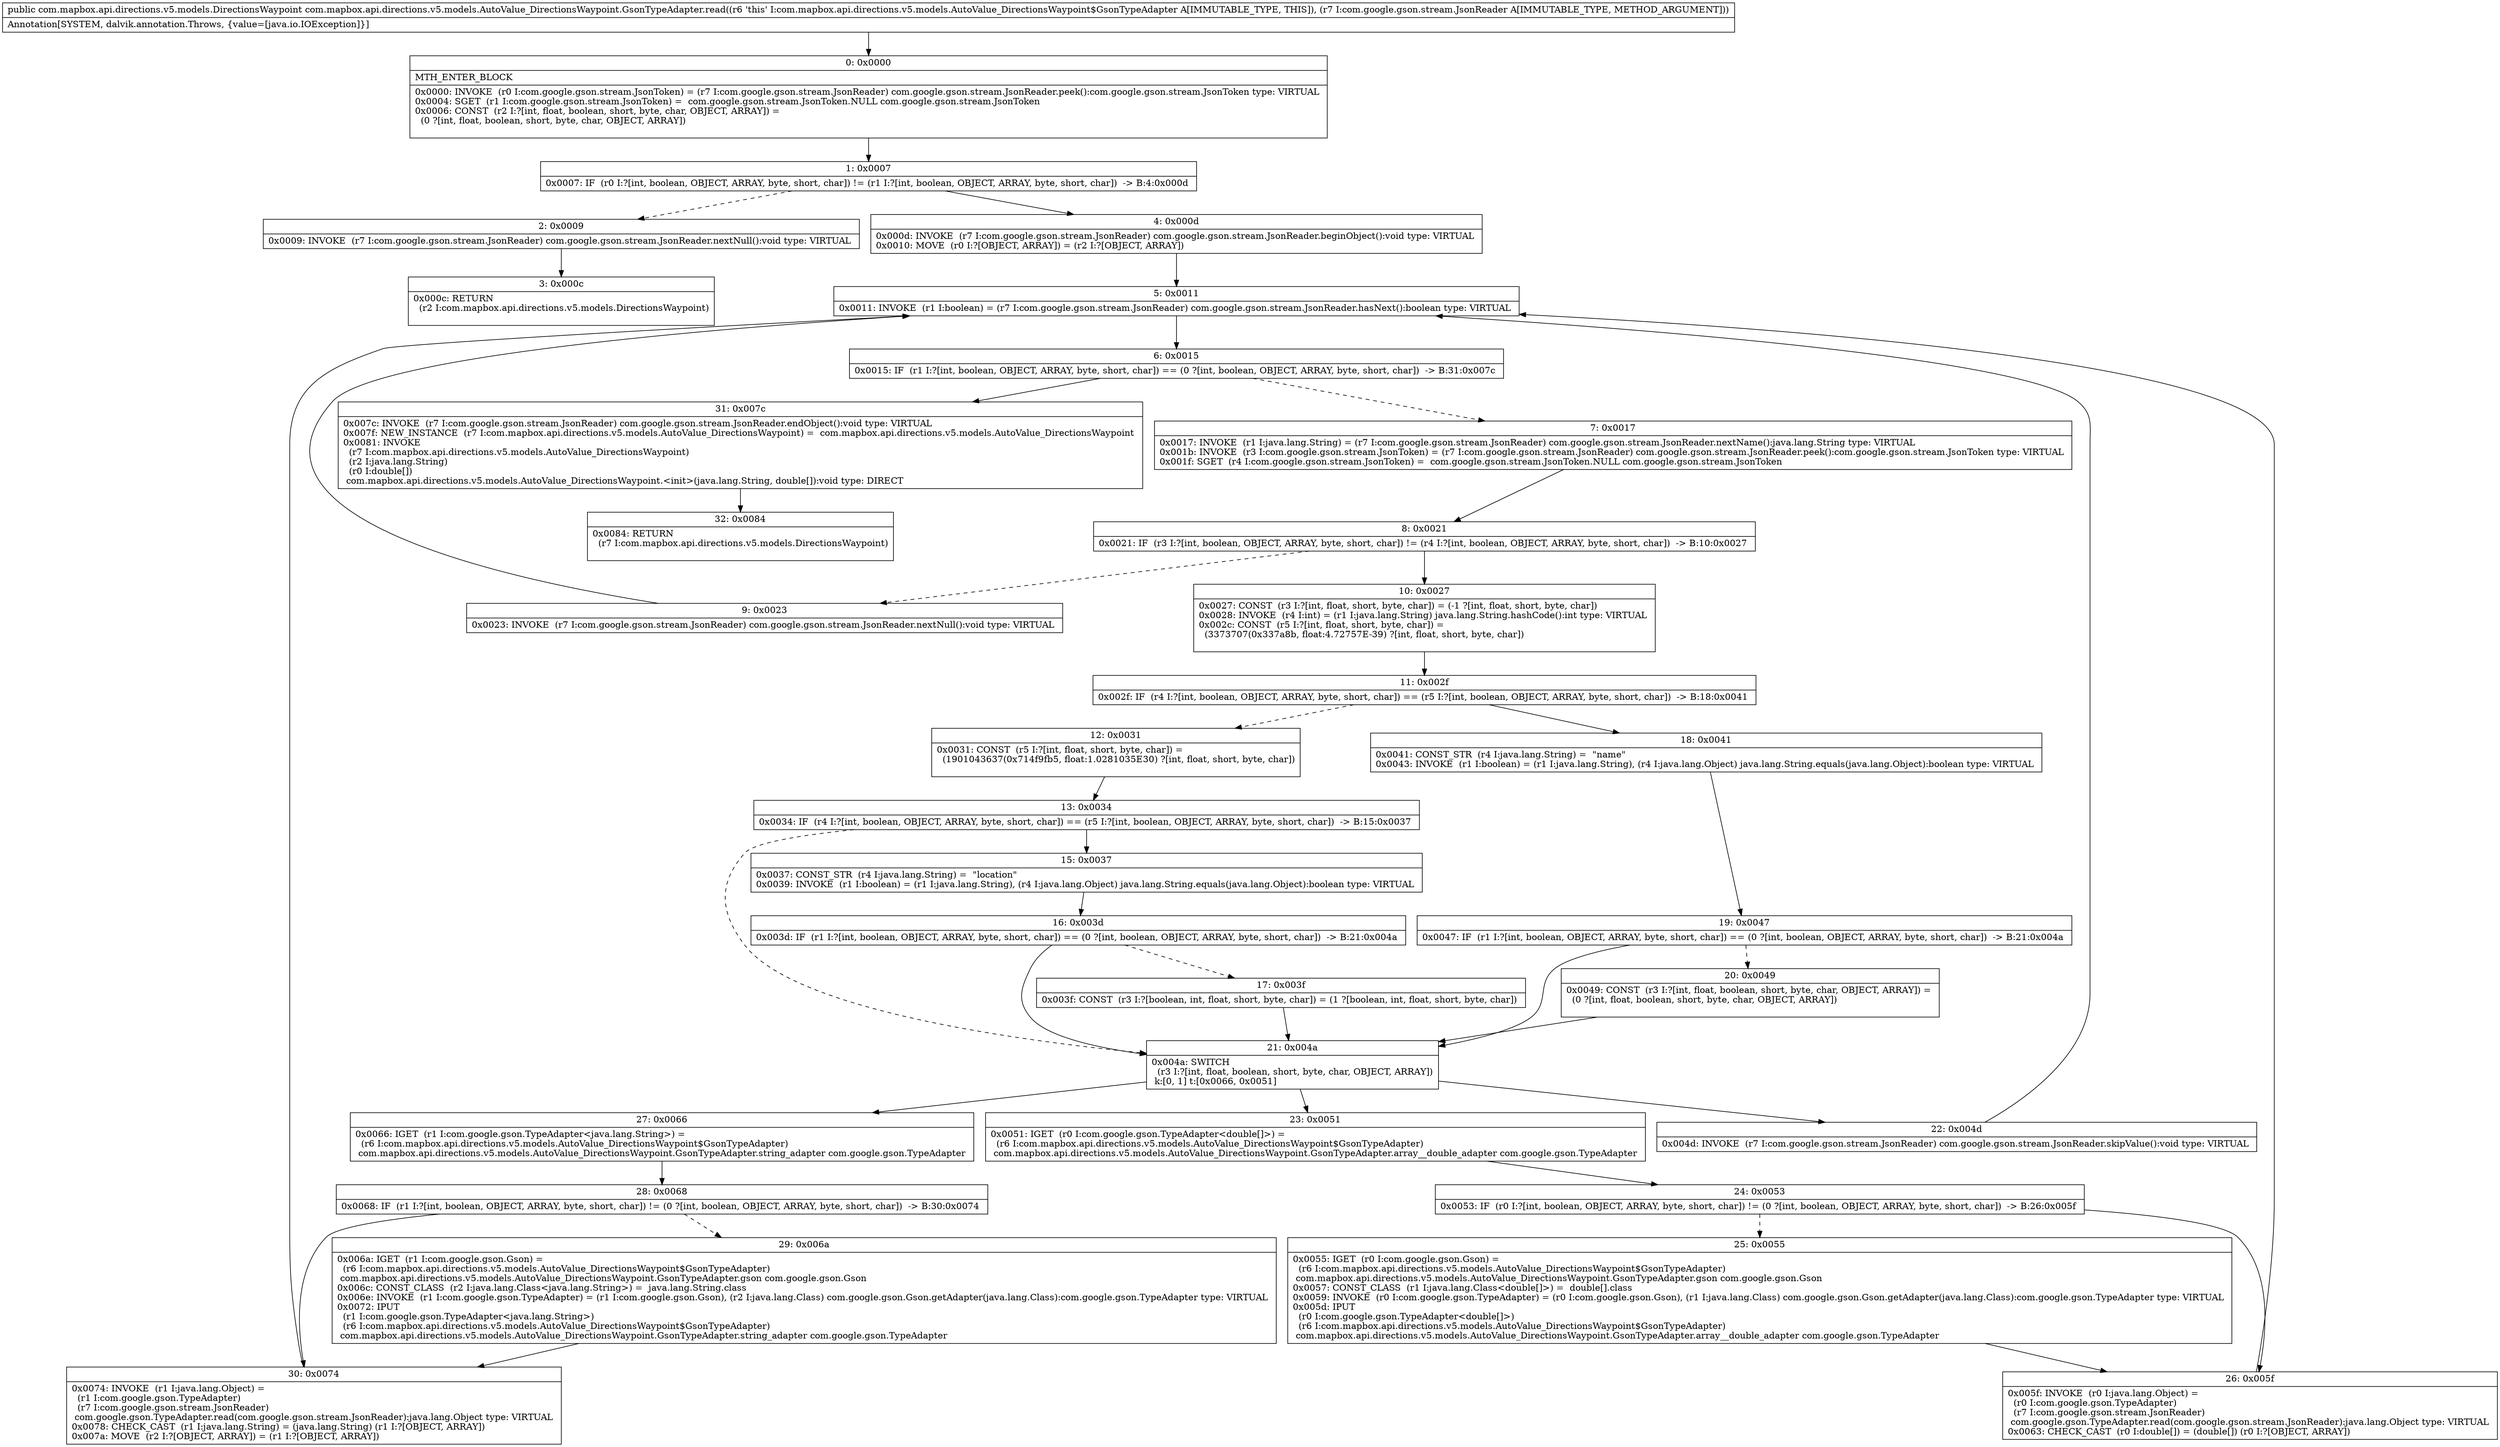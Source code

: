 digraph "CFG forcom.mapbox.api.directions.v5.models.AutoValue_DirectionsWaypoint.GsonTypeAdapter.read(Lcom\/google\/gson\/stream\/JsonReader;)Lcom\/mapbox\/api\/directions\/v5\/models\/DirectionsWaypoint;" {
Node_0 [shape=record,label="{0\:\ 0x0000|MTH_ENTER_BLOCK\l|0x0000: INVOKE  (r0 I:com.google.gson.stream.JsonToken) = (r7 I:com.google.gson.stream.JsonReader) com.google.gson.stream.JsonReader.peek():com.google.gson.stream.JsonToken type: VIRTUAL \l0x0004: SGET  (r1 I:com.google.gson.stream.JsonToken) =  com.google.gson.stream.JsonToken.NULL com.google.gson.stream.JsonToken \l0x0006: CONST  (r2 I:?[int, float, boolean, short, byte, char, OBJECT, ARRAY]) = \l  (0 ?[int, float, boolean, short, byte, char, OBJECT, ARRAY])\l \l}"];
Node_1 [shape=record,label="{1\:\ 0x0007|0x0007: IF  (r0 I:?[int, boolean, OBJECT, ARRAY, byte, short, char]) != (r1 I:?[int, boolean, OBJECT, ARRAY, byte, short, char])  \-\> B:4:0x000d \l}"];
Node_2 [shape=record,label="{2\:\ 0x0009|0x0009: INVOKE  (r7 I:com.google.gson.stream.JsonReader) com.google.gson.stream.JsonReader.nextNull():void type: VIRTUAL \l}"];
Node_3 [shape=record,label="{3\:\ 0x000c|0x000c: RETURN  \l  (r2 I:com.mapbox.api.directions.v5.models.DirectionsWaypoint)\l \l}"];
Node_4 [shape=record,label="{4\:\ 0x000d|0x000d: INVOKE  (r7 I:com.google.gson.stream.JsonReader) com.google.gson.stream.JsonReader.beginObject():void type: VIRTUAL \l0x0010: MOVE  (r0 I:?[OBJECT, ARRAY]) = (r2 I:?[OBJECT, ARRAY]) \l}"];
Node_5 [shape=record,label="{5\:\ 0x0011|0x0011: INVOKE  (r1 I:boolean) = (r7 I:com.google.gson.stream.JsonReader) com.google.gson.stream.JsonReader.hasNext():boolean type: VIRTUAL \l}"];
Node_6 [shape=record,label="{6\:\ 0x0015|0x0015: IF  (r1 I:?[int, boolean, OBJECT, ARRAY, byte, short, char]) == (0 ?[int, boolean, OBJECT, ARRAY, byte, short, char])  \-\> B:31:0x007c \l}"];
Node_7 [shape=record,label="{7\:\ 0x0017|0x0017: INVOKE  (r1 I:java.lang.String) = (r7 I:com.google.gson.stream.JsonReader) com.google.gson.stream.JsonReader.nextName():java.lang.String type: VIRTUAL \l0x001b: INVOKE  (r3 I:com.google.gson.stream.JsonToken) = (r7 I:com.google.gson.stream.JsonReader) com.google.gson.stream.JsonReader.peek():com.google.gson.stream.JsonToken type: VIRTUAL \l0x001f: SGET  (r4 I:com.google.gson.stream.JsonToken) =  com.google.gson.stream.JsonToken.NULL com.google.gson.stream.JsonToken \l}"];
Node_8 [shape=record,label="{8\:\ 0x0021|0x0021: IF  (r3 I:?[int, boolean, OBJECT, ARRAY, byte, short, char]) != (r4 I:?[int, boolean, OBJECT, ARRAY, byte, short, char])  \-\> B:10:0x0027 \l}"];
Node_9 [shape=record,label="{9\:\ 0x0023|0x0023: INVOKE  (r7 I:com.google.gson.stream.JsonReader) com.google.gson.stream.JsonReader.nextNull():void type: VIRTUAL \l}"];
Node_10 [shape=record,label="{10\:\ 0x0027|0x0027: CONST  (r3 I:?[int, float, short, byte, char]) = (\-1 ?[int, float, short, byte, char]) \l0x0028: INVOKE  (r4 I:int) = (r1 I:java.lang.String) java.lang.String.hashCode():int type: VIRTUAL \l0x002c: CONST  (r5 I:?[int, float, short, byte, char]) = \l  (3373707(0x337a8b, float:4.72757E\-39) ?[int, float, short, byte, char])\l \l}"];
Node_11 [shape=record,label="{11\:\ 0x002f|0x002f: IF  (r4 I:?[int, boolean, OBJECT, ARRAY, byte, short, char]) == (r5 I:?[int, boolean, OBJECT, ARRAY, byte, short, char])  \-\> B:18:0x0041 \l}"];
Node_12 [shape=record,label="{12\:\ 0x0031|0x0031: CONST  (r5 I:?[int, float, short, byte, char]) = \l  (1901043637(0x714f9fb5, float:1.0281035E30) ?[int, float, short, byte, char])\l \l}"];
Node_13 [shape=record,label="{13\:\ 0x0034|0x0034: IF  (r4 I:?[int, boolean, OBJECT, ARRAY, byte, short, char]) == (r5 I:?[int, boolean, OBJECT, ARRAY, byte, short, char])  \-\> B:15:0x0037 \l}"];
Node_15 [shape=record,label="{15\:\ 0x0037|0x0037: CONST_STR  (r4 I:java.lang.String) =  \"location\" \l0x0039: INVOKE  (r1 I:boolean) = (r1 I:java.lang.String), (r4 I:java.lang.Object) java.lang.String.equals(java.lang.Object):boolean type: VIRTUAL \l}"];
Node_16 [shape=record,label="{16\:\ 0x003d|0x003d: IF  (r1 I:?[int, boolean, OBJECT, ARRAY, byte, short, char]) == (0 ?[int, boolean, OBJECT, ARRAY, byte, short, char])  \-\> B:21:0x004a \l}"];
Node_17 [shape=record,label="{17\:\ 0x003f|0x003f: CONST  (r3 I:?[boolean, int, float, short, byte, char]) = (1 ?[boolean, int, float, short, byte, char]) \l}"];
Node_18 [shape=record,label="{18\:\ 0x0041|0x0041: CONST_STR  (r4 I:java.lang.String) =  \"name\" \l0x0043: INVOKE  (r1 I:boolean) = (r1 I:java.lang.String), (r4 I:java.lang.Object) java.lang.String.equals(java.lang.Object):boolean type: VIRTUAL \l}"];
Node_19 [shape=record,label="{19\:\ 0x0047|0x0047: IF  (r1 I:?[int, boolean, OBJECT, ARRAY, byte, short, char]) == (0 ?[int, boolean, OBJECT, ARRAY, byte, short, char])  \-\> B:21:0x004a \l}"];
Node_20 [shape=record,label="{20\:\ 0x0049|0x0049: CONST  (r3 I:?[int, float, boolean, short, byte, char, OBJECT, ARRAY]) = \l  (0 ?[int, float, boolean, short, byte, char, OBJECT, ARRAY])\l \l}"];
Node_21 [shape=record,label="{21\:\ 0x004a|0x004a: SWITCH  \l  (r3 I:?[int, float, boolean, short, byte, char, OBJECT, ARRAY])\l k:[0, 1] t:[0x0066, 0x0051] \l}"];
Node_22 [shape=record,label="{22\:\ 0x004d|0x004d: INVOKE  (r7 I:com.google.gson.stream.JsonReader) com.google.gson.stream.JsonReader.skipValue():void type: VIRTUAL \l}"];
Node_23 [shape=record,label="{23\:\ 0x0051|0x0051: IGET  (r0 I:com.google.gson.TypeAdapter\<double[]\>) = \l  (r6 I:com.mapbox.api.directions.v5.models.AutoValue_DirectionsWaypoint$GsonTypeAdapter)\l com.mapbox.api.directions.v5.models.AutoValue_DirectionsWaypoint.GsonTypeAdapter.array__double_adapter com.google.gson.TypeAdapter \l}"];
Node_24 [shape=record,label="{24\:\ 0x0053|0x0053: IF  (r0 I:?[int, boolean, OBJECT, ARRAY, byte, short, char]) != (0 ?[int, boolean, OBJECT, ARRAY, byte, short, char])  \-\> B:26:0x005f \l}"];
Node_25 [shape=record,label="{25\:\ 0x0055|0x0055: IGET  (r0 I:com.google.gson.Gson) = \l  (r6 I:com.mapbox.api.directions.v5.models.AutoValue_DirectionsWaypoint$GsonTypeAdapter)\l com.mapbox.api.directions.v5.models.AutoValue_DirectionsWaypoint.GsonTypeAdapter.gson com.google.gson.Gson \l0x0057: CONST_CLASS  (r1 I:java.lang.Class\<double[]\>) =  double[].class \l0x0059: INVOKE  (r0 I:com.google.gson.TypeAdapter) = (r0 I:com.google.gson.Gson), (r1 I:java.lang.Class) com.google.gson.Gson.getAdapter(java.lang.Class):com.google.gson.TypeAdapter type: VIRTUAL \l0x005d: IPUT  \l  (r0 I:com.google.gson.TypeAdapter\<double[]\>)\l  (r6 I:com.mapbox.api.directions.v5.models.AutoValue_DirectionsWaypoint$GsonTypeAdapter)\l com.mapbox.api.directions.v5.models.AutoValue_DirectionsWaypoint.GsonTypeAdapter.array__double_adapter com.google.gson.TypeAdapter \l}"];
Node_26 [shape=record,label="{26\:\ 0x005f|0x005f: INVOKE  (r0 I:java.lang.Object) = \l  (r0 I:com.google.gson.TypeAdapter)\l  (r7 I:com.google.gson.stream.JsonReader)\l com.google.gson.TypeAdapter.read(com.google.gson.stream.JsonReader):java.lang.Object type: VIRTUAL \l0x0063: CHECK_CAST  (r0 I:double[]) = (double[]) (r0 I:?[OBJECT, ARRAY]) \l}"];
Node_27 [shape=record,label="{27\:\ 0x0066|0x0066: IGET  (r1 I:com.google.gson.TypeAdapter\<java.lang.String\>) = \l  (r6 I:com.mapbox.api.directions.v5.models.AutoValue_DirectionsWaypoint$GsonTypeAdapter)\l com.mapbox.api.directions.v5.models.AutoValue_DirectionsWaypoint.GsonTypeAdapter.string_adapter com.google.gson.TypeAdapter \l}"];
Node_28 [shape=record,label="{28\:\ 0x0068|0x0068: IF  (r1 I:?[int, boolean, OBJECT, ARRAY, byte, short, char]) != (0 ?[int, boolean, OBJECT, ARRAY, byte, short, char])  \-\> B:30:0x0074 \l}"];
Node_29 [shape=record,label="{29\:\ 0x006a|0x006a: IGET  (r1 I:com.google.gson.Gson) = \l  (r6 I:com.mapbox.api.directions.v5.models.AutoValue_DirectionsWaypoint$GsonTypeAdapter)\l com.mapbox.api.directions.v5.models.AutoValue_DirectionsWaypoint.GsonTypeAdapter.gson com.google.gson.Gson \l0x006c: CONST_CLASS  (r2 I:java.lang.Class\<java.lang.String\>) =  java.lang.String.class \l0x006e: INVOKE  (r1 I:com.google.gson.TypeAdapter) = (r1 I:com.google.gson.Gson), (r2 I:java.lang.Class) com.google.gson.Gson.getAdapter(java.lang.Class):com.google.gson.TypeAdapter type: VIRTUAL \l0x0072: IPUT  \l  (r1 I:com.google.gson.TypeAdapter\<java.lang.String\>)\l  (r6 I:com.mapbox.api.directions.v5.models.AutoValue_DirectionsWaypoint$GsonTypeAdapter)\l com.mapbox.api.directions.v5.models.AutoValue_DirectionsWaypoint.GsonTypeAdapter.string_adapter com.google.gson.TypeAdapter \l}"];
Node_30 [shape=record,label="{30\:\ 0x0074|0x0074: INVOKE  (r1 I:java.lang.Object) = \l  (r1 I:com.google.gson.TypeAdapter)\l  (r7 I:com.google.gson.stream.JsonReader)\l com.google.gson.TypeAdapter.read(com.google.gson.stream.JsonReader):java.lang.Object type: VIRTUAL \l0x0078: CHECK_CAST  (r1 I:java.lang.String) = (java.lang.String) (r1 I:?[OBJECT, ARRAY]) \l0x007a: MOVE  (r2 I:?[OBJECT, ARRAY]) = (r1 I:?[OBJECT, ARRAY]) \l}"];
Node_31 [shape=record,label="{31\:\ 0x007c|0x007c: INVOKE  (r7 I:com.google.gson.stream.JsonReader) com.google.gson.stream.JsonReader.endObject():void type: VIRTUAL \l0x007f: NEW_INSTANCE  (r7 I:com.mapbox.api.directions.v5.models.AutoValue_DirectionsWaypoint) =  com.mapbox.api.directions.v5.models.AutoValue_DirectionsWaypoint \l0x0081: INVOKE  \l  (r7 I:com.mapbox.api.directions.v5.models.AutoValue_DirectionsWaypoint)\l  (r2 I:java.lang.String)\l  (r0 I:double[])\l com.mapbox.api.directions.v5.models.AutoValue_DirectionsWaypoint.\<init\>(java.lang.String, double[]):void type: DIRECT \l}"];
Node_32 [shape=record,label="{32\:\ 0x0084|0x0084: RETURN  \l  (r7 I:com.mapbox.api.directions.v5.models.DirectionsWaypoint)\l \l}"];
MethodNode[shape=record,label="{public com.mapbox.api.directions.v5.models.DirectionsWaypoint com.mapbox.api.directions.v5.models.AutoValue_DirectionsWaypoint.GsonTypeAdapter.read((r6 'this' I:com.mapbox.api.directions.v5.models.AutoValue_DirectionsWaypoint$GsonTypeAdapter A[IMMUTABLE_TYPE, THIS]), (r7 I:com.google.gson.stream.JsonReader A[IMMUTABLE_TYPE, METHOD_ARGUMENT]))  | Annotation[SYSTEM, dalvik.annotation.Throws, \{value=[java.io.IOException]\}]\l}"];
MethodNode -> Node_0;
Node_0 -> Node_1;
Node_1 -> Node_2[style=dashed];
Node_1 -> Node_4;
Node_2 -> Node_3;
Node_4 -> Node_5;
Node_5 -> Node_6;
Node_6 -> Node_7[style=dashed];
Node_6 -> Node_31;
Node_7 -> Node_8;
Node_8 -> Node_9[style=dashed];
Node_8 -> Node_10;
Node_9 -> Node_5;
Node_10 -> Node_11;
Node_11 -> Node_12[style=dashed];
Node_11 -> Node_18;
Node_12 -> Node_13;
Node_13 -> Node_15;
Node_13 -> Node_21[style=dashed];
Node_15 -> Node_16;
Node_16 -> Node_17[style=dashed];
Node_16 -> Node_21;
Node_17 -> Node_21;
Node_18 -> Node_19;
Node_19 -> Node_20[style=dashed];
Node_19 -> Node_21;
Node_20 -> Node_21;
Node_21 -> Node_22;
Node_21 -> Node_23;
Node_21 -> Node_27;
Node_22 -> Node_5;
Node_23 -> Node_24;
Node_24 -> Node_25[style=dashed];
Node_24 -> Node_26;
Node_25 -> Node_26;
Node_26 -> Node_5;
Node_27 -> Node_28;
Node_28 -> Node_29[style=dashed];
Node_28 -> Node_30;
Node_29 -> Node_30;
Node_30 -> Node_5;
Node_31 -> Node_32;
}

